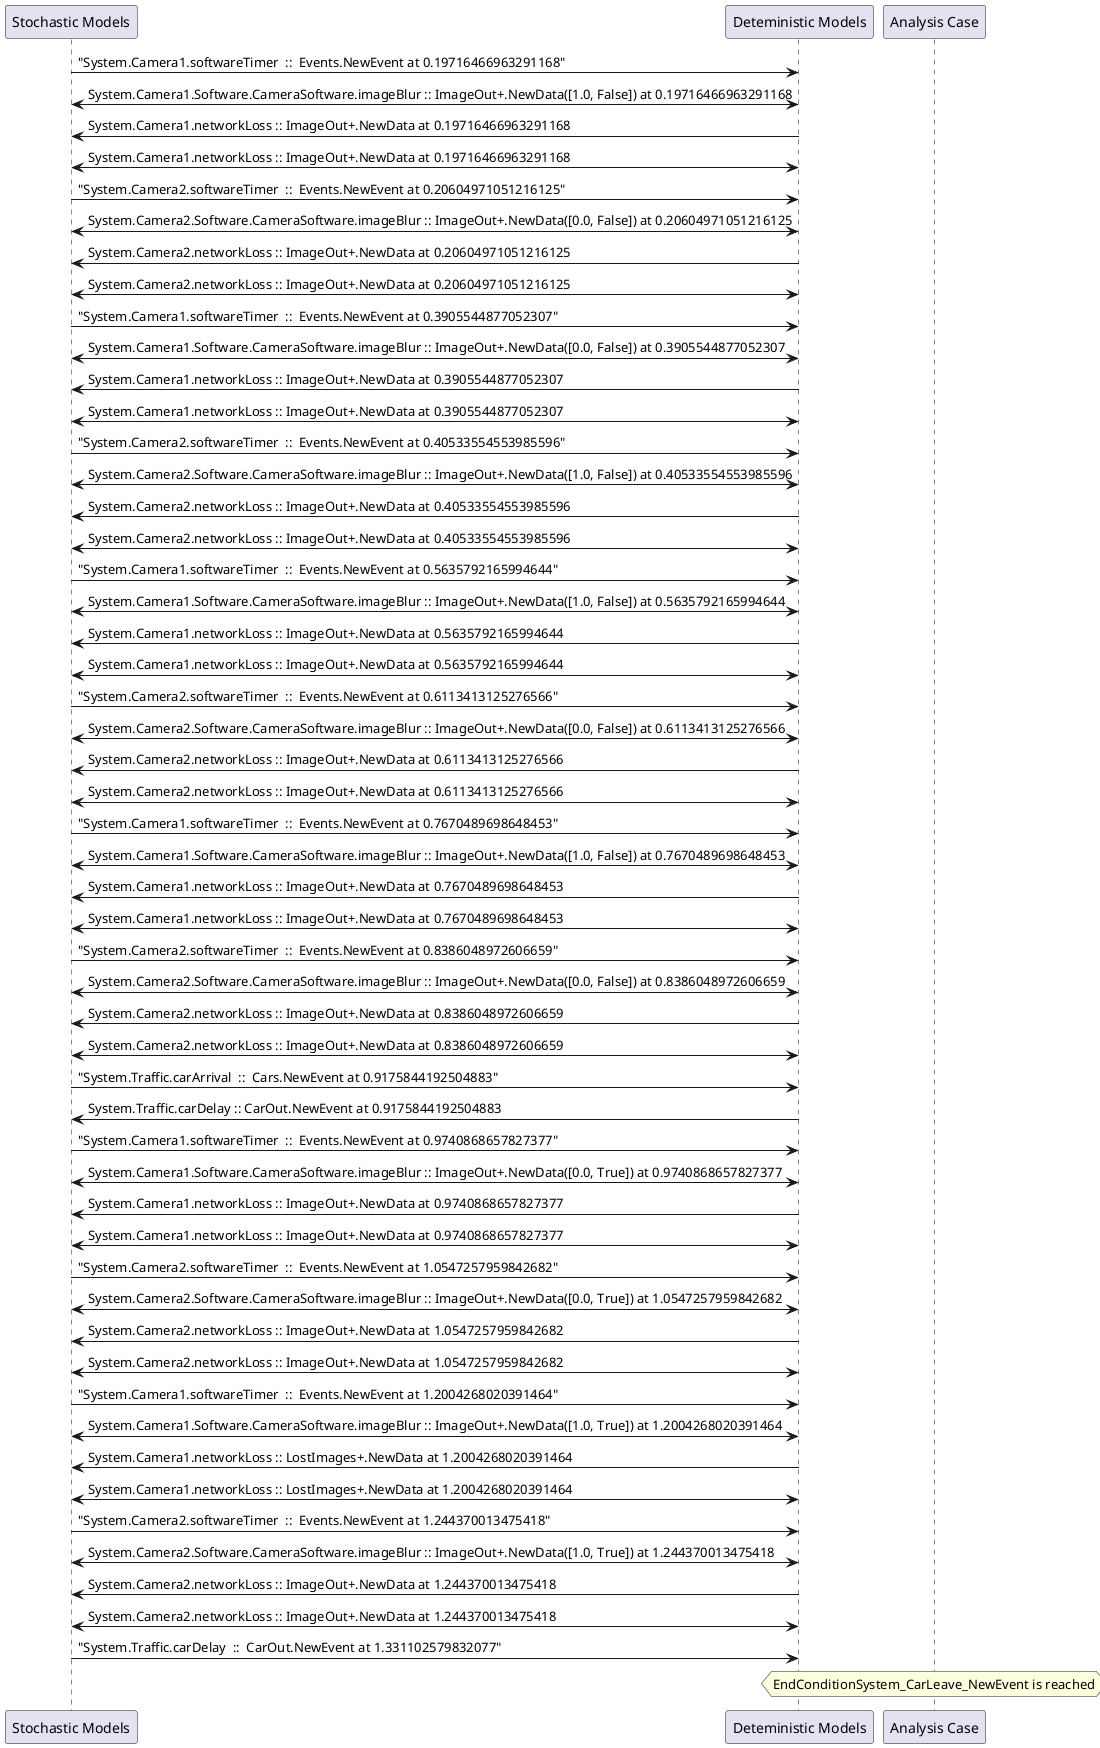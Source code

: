 
	@startuml
	participant "Stochastic Models" as stochmodel
	participant "Deteministic Models" as detmodel
	participant "Analysis Case" as analysis
	{28972_stop} stochmodel -> detmodel : "System.Camera1.softwareTimer  ::  Events.NewEvent at 0.19716466963291168"
detmodel <-> stochmodel : System.Camera1.Software.CameraSoftware.imageBlur :: ImageOut+.NewData([1.0, False]) at 0.19716466963291168
detmodel -> stochmodel : System.Camera1.networkLoss :: ImageOut+.NewData at 0.19716466963291168
detmodel <-> stochmodel : System.Camera1.networkLoss :: ImageOut+.NewData at 0.19716466963291168
{28987_stop} stochmodel -> detmodel : "System.Camera2.softwareTimer  ::  Events.NewEvent at 0.20604971051216125"
detmodel <-> stochmodel : System.Camera2.Software.CameraSoftware.imageBlur :: ImageOut+.NewData([0.0, False]) at 0.20604971051216125
detmodel -> stochmodel : System.Camera2.networkLoss :: ImageOut+.NewData at 0.20604971051216125
detmodel <-> stochmodel : System.Camera2.networkLoss :: ImageOut+.NewData at 0.20604971051216125
{28973_stop} stochmodel -> detmodel : "System.Camera1.softwareTimer  ::  Events.NewEvent at 0.3905544877052307"
detmodel <-> stochmodel : System.Camera1.Software.CameraSoftware.imageBlur :: ImageOut+.NewData([0.0, False]) at 0.3905544877052307
detmodel -> stochmodel : System.Camera1.networkLoss :: ImageOut+.NewData at 0.3905544877052307
detmodel <-> stochmodel : System.Camera1.networkLoss :: ImageOut+.NewData at 0.3905544877052307
{28988_stop} stochmodel -> detmodel : "System.Camera2.softwareTimer  ::  Events.NewEvent at 0.40533554553985596"
detmodel <-> stochmodel : System.Camera2.Software.CameraSoftware.imageBlur :: ImageOut+.NewData([1.0, False]) at 0.40533554553985596
detmodel -> stochmodel : System.Camera2.networkLoss :: ImageOut+.NewData at 0.40533554553985596
detmodel <-> stochmodel : System.Camera2.networkLoss :: ImageOut+.NewData at 0.40533554553985596
{28974_stop} stochmodel -> detmodel : "System.Camera1.softwareTimer  ::  Events.NewEvent at 0.5635792165994644"
detmodel <-> stochmodel : System.Camera1.Software.CameraSoftware.imageBlur :: ImageOut+.NewData([1.0, False]) at 0.5635792165994644
detmodel -> stochmodel : System.Camera1.networkLoss :: ImageOut+.NewData at 0.5635792165994644
detmodel <-> stochmodel : System.Camera1.networkLoss :: ImageOut+.NewData at 0.5635792165994644
{28989_stop} stochmodel -> detmodel : "System.Camera2.softwareTimer  ::  Events.NewEvent at 0.6113413125276566"
detmodel <-> stochmodel : System.Camera2.Software.CameraSoftware.imageBlur :: ImageOut+.NewData([0.0, False]) at 0.6113413125276566
detmodel -> stochmodel : System.Camera2.networkLoss :: ImageOut+.NewData at 0.6113413125276566
detmodel <-> stochmodel : System.Camera2.networkLoss :: ImageOut+.NewData at 0.6113413125276566
{28975_stop} stochmodel -> detmodel : "System.Camera1.softwareTimer  ::  Events.NewEvent at 0.7670489698648453"
detmodel <-> stochmodel : System.Camera1.Software.CameraSoftware.imageBlur :: ImageOut+.NewData([1.0, False]) at 0.7670489698648453
detmodel -> stochmodel : System.Camera1.networkLoss :: ImageOut+.NewData at 0.7670489698648453
detmodel <-> stochmodel : System.Camera1.networkLoss :: ImageOut+.NewData at 0.7670489698648453
{28990_stop} stochmodel -> detmodel : "System.Camera2.softwareTimer  ::  Events.NewEvent at 0.8386048972606659"
detmodel <-> stochmodel : System.Camera2.Software.CameraSoftware.imageBlur :: ImageOut+.NewData([0.0, False]) at 0.8386048972606659
detmodel -> stochmodel : System.Camera2.networkLoss :: ImageOut+.NewData at 0.8386048972606659
detmodel <-> stochmodel : System.Camera2.networkLoss :: ImageOut+.NewData at 0.8386048972606659
{29002_stop} stochmodel -> detmodel : "System.Traffic.carArrival  ::  Cars.NewEvent at 0.9175844192504883"
{29012_start} detmodel -> stochmodel : System.Traffic.carDelay :: CarOut.NewEvent at 0.9175844192504883
{28976_stop} stochmodel -> detmodel : "System.Camera1.softwareTimer  ::  Events.NewEvent at 0.9740868657827377"
detmodel <-> stochmodel : System.Camera1.Software.CameraSoftware.imageBlur :: ImageOut+.NewData([0.0, True]) at 0.9740868657827377
detmodel -> stochmodel : System.Camera1.networkLoss :: ImageOut+.NewData at 0.9740868657827377
detmodel <-> stochmodel : System.Camera1.networkLoss :: ImageOut+.NewData at 0.9740868657827377
{28991_stop} stochmodel -> detmodel : "System.Camera2.softwareTimer  ::  Events.NewEvent at 1.0547257959842682"
detmodel <-> stochmodel : System.Camera2.Software.CameraSoftware.imageBlur :: ImageOut+.NewData([0.0, True]) at 1.0547257959842682
detmodel -> stochmodel : System.Camera2.networkLoss :: ImageOut+.NewData at 1.0547257959842682
detmodel <-> stochmodel : System.Camera2.networkLoss :: ImageOut+.NewData at 1.0547257959842682
{28977_stop} stochmodel -> detmodel : "System.Camera1.softwareTimer  ::  Events.NewEvent at 1.2004268020391464"
detmodel <-> stochmodel : System.Camera1.Software.CameraSoftware.imageBlur :: ImageOut+.NewData([1.0, True]) at 1.2004268020391464
detmodel -> stochmodel : System.Camera1.networkLoss :: LostImages+.NewData at 1.2004268020391464
detmodel <-> stochmodel : System.Camera1.networkLoss :: LostImages+.NewData at 1.2004268020391464
{28992_stop} stochmodel -> detmodel : "System.Camera2.softwareTimer  ::  Events.NewEvent at 1.244370013475418"
detmodel <-> stochmodel : System.Camera2.Software.CameraSoftware.imageBlur :: ImageOut+.NewData([1.0, True]) at 1.244370013475418
detmodel -> stochmodel : System.Camera2.networkLoss :: ImageOut+.NewData at 1.244370013475418
detmodel <-> stochmodel : System.Camera2.networkLoss :: ImageOut+.NewData at 1.244370013475418
{29012_stop} stochmodel -> detmodel : "System.Traffic.carDelay  ::  CarOut.NewEvent at 1.331102579832077"
{29012_start} <-> {29012_stop} : delay
hnote over analysis 
EndConditionSystem_CarLeave_NewEvent is reached
endnote
@enduml